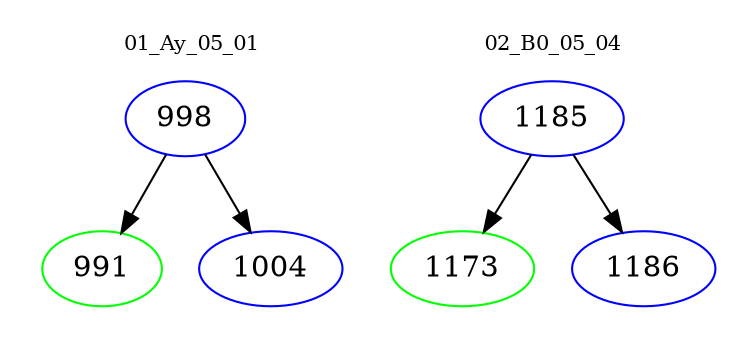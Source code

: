 digraph{
subgraph cluster_0 {
color = white
label = "01_Ay_05_01";
fontsize=10;
T0_998 [label="998", color="blue"]
T0_998 -> T0_991 [color="black"]
T0_991 [label="991", color="green"]
T0_998 -> T0_1004 [color="black"]
T0_1004 [label="1004", color="blue"]
}
subgraph cluster_1 {
color = white
label = "02_B0_05_04";
fontsize=10;
T1_1185 [label="1185", color="blue"]
T1_1185 -> T1_1173 [color="black"]
T1_1173 [label="1173", color="green"]
T1_1185 -> T1_1186 [color="black"]
T1_1186 [label="1186", color="blue"]
}
}
